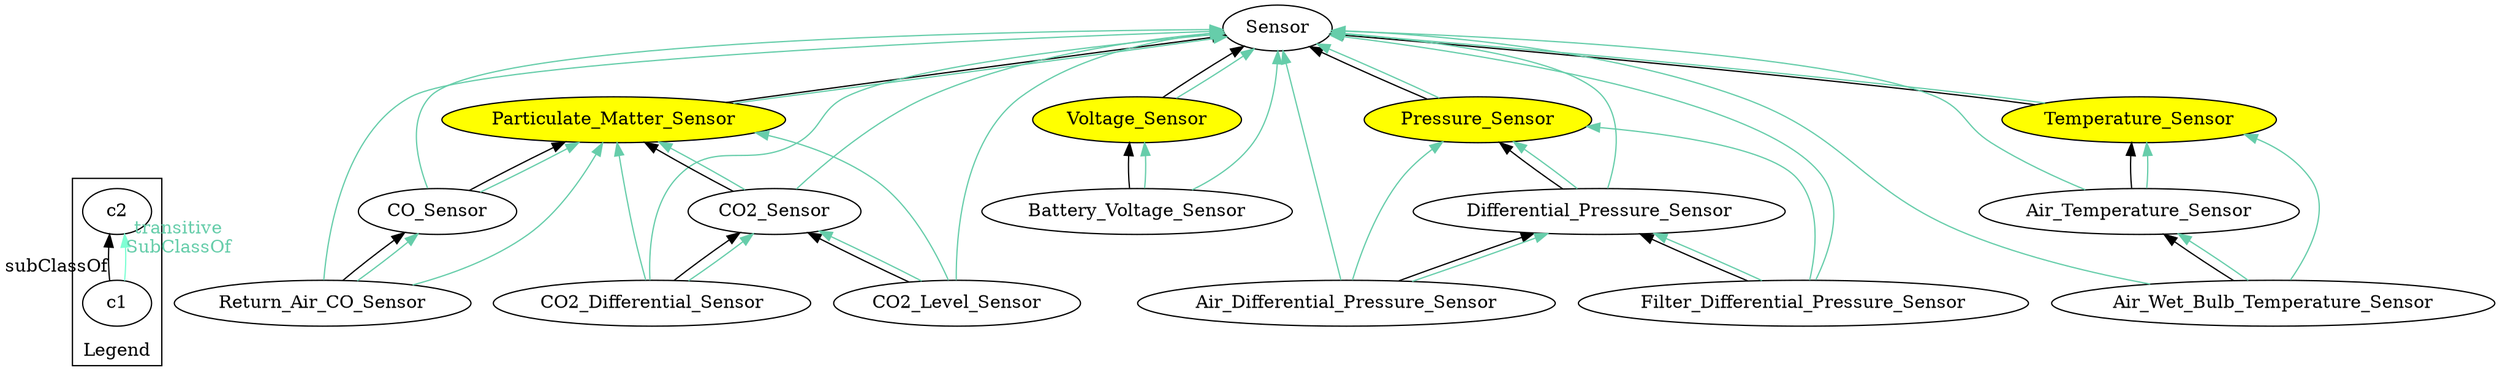 digraph {
    rankdir="BT"

    subgraph cluster_01 { 
        label = "Legend";
        c1 -> c2 [xlabel=subClassOf]
        c1 -> c2 [color=aquamarine,xlabel="transitive\nSubClassOf",fontcolor=aquamarine3]
    }
    // children of Sensor
    Particulate_Matter_Sensor [style=filled, fillcolor=yellow]
    Pressure_Sensor [style=filled, fillcolor=yellow]
    Temperature_Sensor [style=filled, fillcolor=yellow]
    Voltage_Sensor [style=filled, fillcolor=yellow]
    
    Return_Air_CO_Sensor -> CO_Sensor
	CO2_Differential_Sensor -> CO2_Sensor
	CO2_Sensor -> Particulate_Matter_Sensor
	CO_Sensor -> Particulate_Matter_Sensor
	Air_Differential_Pressure_Sensor -> Differential_Pressure_Sensor
	Differential_Pressure_Sensor -> Pressure_Sensor
	Air_Wet_Bulb_Temperature_Sensor -> Air_Temperature_Sensor
	Air_Temperature_Sensor -> Temperature_Sensor
	Filter_Differential_Pressure_Sensor -> Differential_Pressure_Sensor
	CO2_Level_Sensor -> CO2_Sensor
	Battery_Voltage_Sensor -> Voltage_Sensor
	Particulate_Matter_Sensor -> Sensor
	Pressure_Sensor -> Sensor
	Temperature_Sensor -> Sensor
	Voltage_Sensor -> Sensor

	Return_Air_CO_Sensor -> CO_Sensor [color=aquamarine3]
	CO2_Differential_Sensor -> CO2_Sensor [color=aquamarine3]
	CO2_Sensor -> Particulate_Matter_Sensor [color=aquamarine3]
	CO_Sensor -> Particulate_Matter_Sensor [color=aquamarine3]
	Air_Differential_Pressure_Sensor -> Differential_Pressure_Sensor [color=aquamarine3]
	Differential_Pressure_Sensor -> Pressure_Sensor [color=aquamarine3]
	Air_Wet_Bulb_Temperature_Sensor -> Air_Temperature_Sensor [color=aquamarine3]
	Air_Temperature_Sensor -> Temperature_Sensor [color=aquamarine3]
	Filter_Differential_Pressure_Sensor -> Differential_Pressure_Sensor [color=aquamarine3]
	CO2_Level_Sensor -> CO2_Sensor [color=aquamarine3]
	Battery_Voltage_Sensor -> Voltage_Sensor [color=aquamarine3]
	Particulate_Matter_Sensor -> Sensor [color=aquamarine3]
	Pressure_Sensor -> Sensor [color=aquamarine3]
	Temperature_Sensor -> Sensor [color=aquamarine3]
	Voltage_Sensor -> Sensor [color=aquamarine3]
	Air_Wet_Bulb_Temperature_Sensor -> Temperature_Sensor [color=aquamarine3]
	CO2_Differential_Sensor -> Particulate_Matter_Sensor [color=aquamarine3]
	CO2_Level_Sensor -> Particulate_Matter_Sensor [color=aquamarine3]
	Return_Air_CO_Sensor -> Particulate_Matter_Sensor [color=aquamarine3]
	Filter_Differential_Pressure_Sensor -> Pressure_Sensor [color=aquamarine3]
	Air_Differential_Pressure_Sensor -> Pressure_Sensor [color=aquamarine3]
	CO_Sensor -> Sensor [color=aquamarine3]
	CO2_Sensor -> Sensor [color=aquamarine3]
	Differential_Pressure_Sensor -> Sensor [color=aquamarine3]
	Air_Temperature_Sensor -> Sensor [color=aquamarine3]
	Battery_Voltage_Sensor -> Sensor [color=aquamarine3]
	Air_Wet_Bulb_Temperature_Sensor -> Sensor [color=aquamarine3]
	CO2_Differential_Sensor -> Sensor [color=aquamarine3]
	CO2_Level_Sensor -> Sensor [color=aquamarine3]
	Return_Air_CO_Sensor -> Sensor [color=aquamarine3]
	Filter_Differential_Pressure_Sensor -> Sensor [color=aquamarine3]
	Air_Differential_Pressure_Sensor -> Sensor [color=aquamarine3]
}
